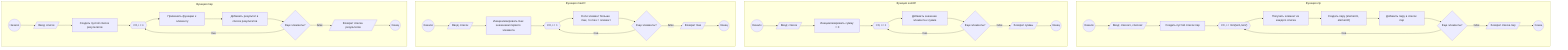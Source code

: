 graph TD

    subgraph ZIP["Функция zip"]
        A1(("Начало"))
        B1[/"Ввод: список1, список2"/]
        C1["Создать пустой список пар"]
        D1{{"i=0, i < min(len1,len2)"}}
        E1["Получить элемент из каждого списка"]
        F1["Создать пару (element1, element2)"]
        G1["Добавить пару в список пар"]
        H1{"Еще элементы?"}
        I1[/"Возврат списка пар"/]
        J1(("Конец"))

        A1 --> B1 --> C1 --> D1 --> E1 --> F1 --> G1 --> H1
        H1 -- true --> D1
        H1 -- false --> I1 --> J1
    end

    subgraph SUMOF["Функция sumOf"]
        A2(("Начало"))
        B2[/"Ввод: список"/]
        C2["Инициализировать сумму = 0"]
        D2{{"i=0, i < n"}}
        E2["Добавить значение элемента к сумме"]
        F2{"Еще элементы?"}
        G2[/"Возврат суммы"/]
        H2(("Конец"))

        A2 --> B2 --> C2 --> D2 --> E2 --> F2
        F2 -- true --> D2
        F2 -- false --> G2 --> H2
    end

    subgraph MAXOF["Функция maxOf"]
        A3(("Начало"))
        B3[/"Ввод: список"/]
        C3["Инициализировать max значением первого элемента"]
        D3{{"i=0, i < n"}}
        E3["Если элемент больше max, то max = элемент"]
        F3{"Еще элементы?"}
        G3[/"Возврат max"/]
        H3(("Конец"))

        A3 --> B3 --> C3 --> D3 --> E3 --> F3
        F3 -- true --> D3
        F3 -- false --> G3 --> H3
    end

    subgraph MAP["Функция map"]
        A4(("Начало"))
        B4[/"Ввод: список"/]
        C4["Создать пустой список результатов"]
        D4{{"i=0, i < n"}}
        E4["Применить функцию к элементу"]
        F4["Добавить результат в список результатов"]
        G4{"Еще элементы?"}
        H4[/"Возврат списка результатов"/]
        I4(("Конец"))

        A4 --> B4 --> C4 --> D4 --> E4 --> F4 --> G4
        G4 -- true --> D4
        G4 -- false --> H4 --> I4
    end